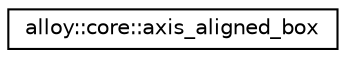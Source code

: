 digraph "Graphical Class Hierarchy"
{
  edge [fontname="Helvetica",fontsize="10",labelfontname="Helvetica",labelfontsize="10"];
  node [fontname="Helvetica",fontsize="10",shape=record];
  rankdir="LR";
  Node1 [label="alloy::core::axis_aligned_box",height=0.2,width=0.4,color="black", fillcolor="white", style="filled",URL="$d5/dcb/classalloy_1_1core_1_1axis__aligned__box.html",tooltip="A representation of a box that is aligned with the x, y, and z axes. "];
}
